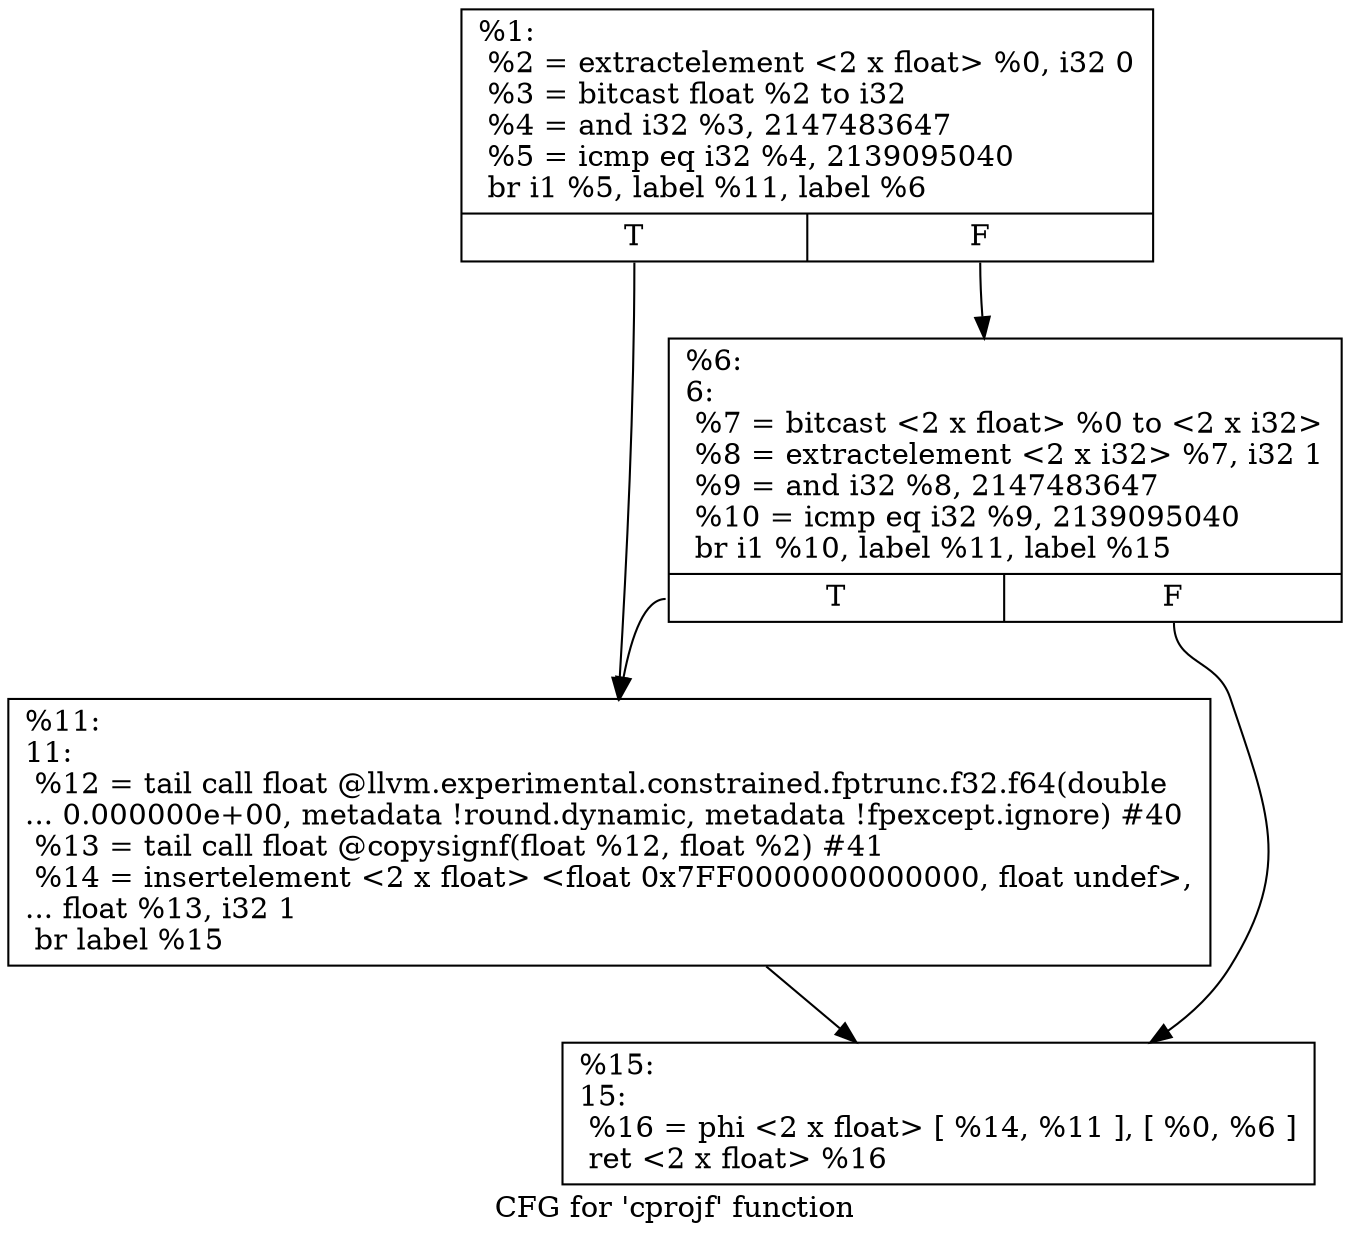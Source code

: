 digraph "CFG for 'cprojf' function" {
	label="CFG for 'cprojf' function";

	Node0x1bf38b0 [shape=record,label="{%1:\l  %2 = extractelement \<2 x float\> %0, i32 0\l  %3 = bitcast float %2 to i32\l  %4 = and i32 %3, 2147483647\l  %5 = icmp eq i32 %4, 2139095040\l  br i1 %5, label %11, label %6\l|{<s0>T|<s1>F}}"];
	Node0x1bf38b0:s0 -> Node0x1bf3950;
	Node0x1bf38b0:s1 -> Node0x1bf3900;
	Node0x1bf3900 [shape=record,label="{%6:\l6:                                                \l  %7 = bitcast \<2 x float\> %0 to \<2 x i32\>\l  %8 = extractelement \<2 x i32\> %7, i32 1\l  %9 = and i32 %8, 2147483647\l  %10 = icmp eq i32 %9, 2139095040\l  br i1 %10, label %11, label %15\l|{<s0>T|<s1>F}}"];
	Node0x1bf3900:s0 -> Node0x1bf3950;
	Node0x1bf3900:s1 -> Node0x1bf39a0;
	Node0x1bf3950 [shape=record,label="{%11:\l11:                                               \l  %12 = tail call float @llvm.experimental.constrained.fptrunc.f32.f64(double\l... 0.000000e+00, metadata !round.dynamic, metadata !fpexcept.ignore) #40\l  %13 = tail call float @copysignf(float %12, float %2) #41\l  %14 = insertelement \<2 x float\> \<float 0x7FF0000000000000, float undef\>,\l... float %13, i32 1\l  br label %15\l}"];
	Node0x1bf3950 -> Node0x1bf39a0;
	Node0x1bf39a0 [shape=record,label="{%15:\l15:                                               \l  %16 = phi \<2 x float\> [ %14, %11 ], [ %0, %6 ]\l  ret \<2 x float\> %16\l}"];
}

